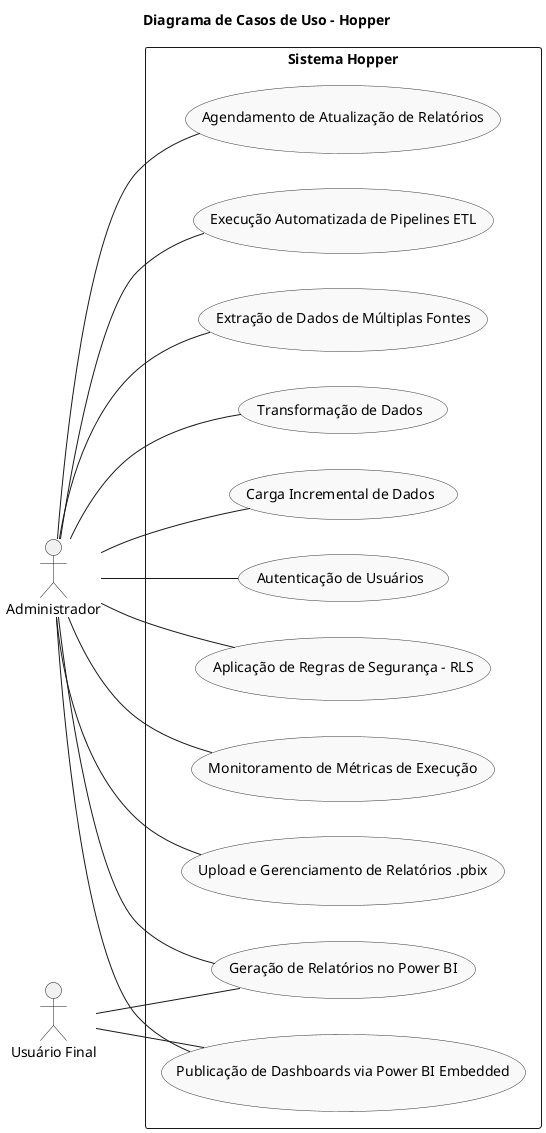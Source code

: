 @startuml Hopper_Casos_de_Uso
left to right direction
skinparam packageStyle rectangle
skinparam usecase {
  BackgroundColor #f9f9f9
  BorderColor #333
  FontName Arial
  FontSize 14
}

title Diagrama de Casos de Uso - Hopper

actor Administrador
actor "Usuário Final" as Usuario

rectangle "Sistema Hopper" {
  (Execução Automatizada de Pipelines ETL)
  (Extração de Dados de Múltiplas Fontes)
  (Transformação de Dados)
  (Carga Incremental de Dados)
  (Geração de Relatórios no Power BI)
  (Autenticação de Usuários)
  ("Aplicação de Regras de Segurança - RLS")
  (Publicação de Dashboards via Power BI Embedded)
  (Monitoramento de Métricas de Execução)
  ("Upload e Gerenciamento de Relatórios .pbix")
  (Agendamento de Atualização de Relatórios)

  Administrador -- (Execução Automatizada de Pipelines ETL)
  Administrador -- (Extração de Dados de Múltiplas Fontes)
  Administrador -- (Transformação de Dados)
  Administrador -- (Carga Incremental de Dados)
  Administrador -- (Geração de Relatórios no Power BI)
  Administrador -- (Autenticação de Usuários)
  Administrador -- ("Aplicação de Regras de Segurança - RLS")
  Administrador -- (Publicação de Dashboards via Power BI Embedded)
  Administrador -- (Monitoramento de Métricas de Execução)
  Administrador -- ("Upload e Gerenciamento de Relatórios .pbix")
  Administrador -- (Agendamento de Atualização de Relatórios)

    Usuario -- (Geração de Relatórios no Power BI)
    Usuario -- (Publicação de Dashboards via Power BI Embedded)
  }

@enduml